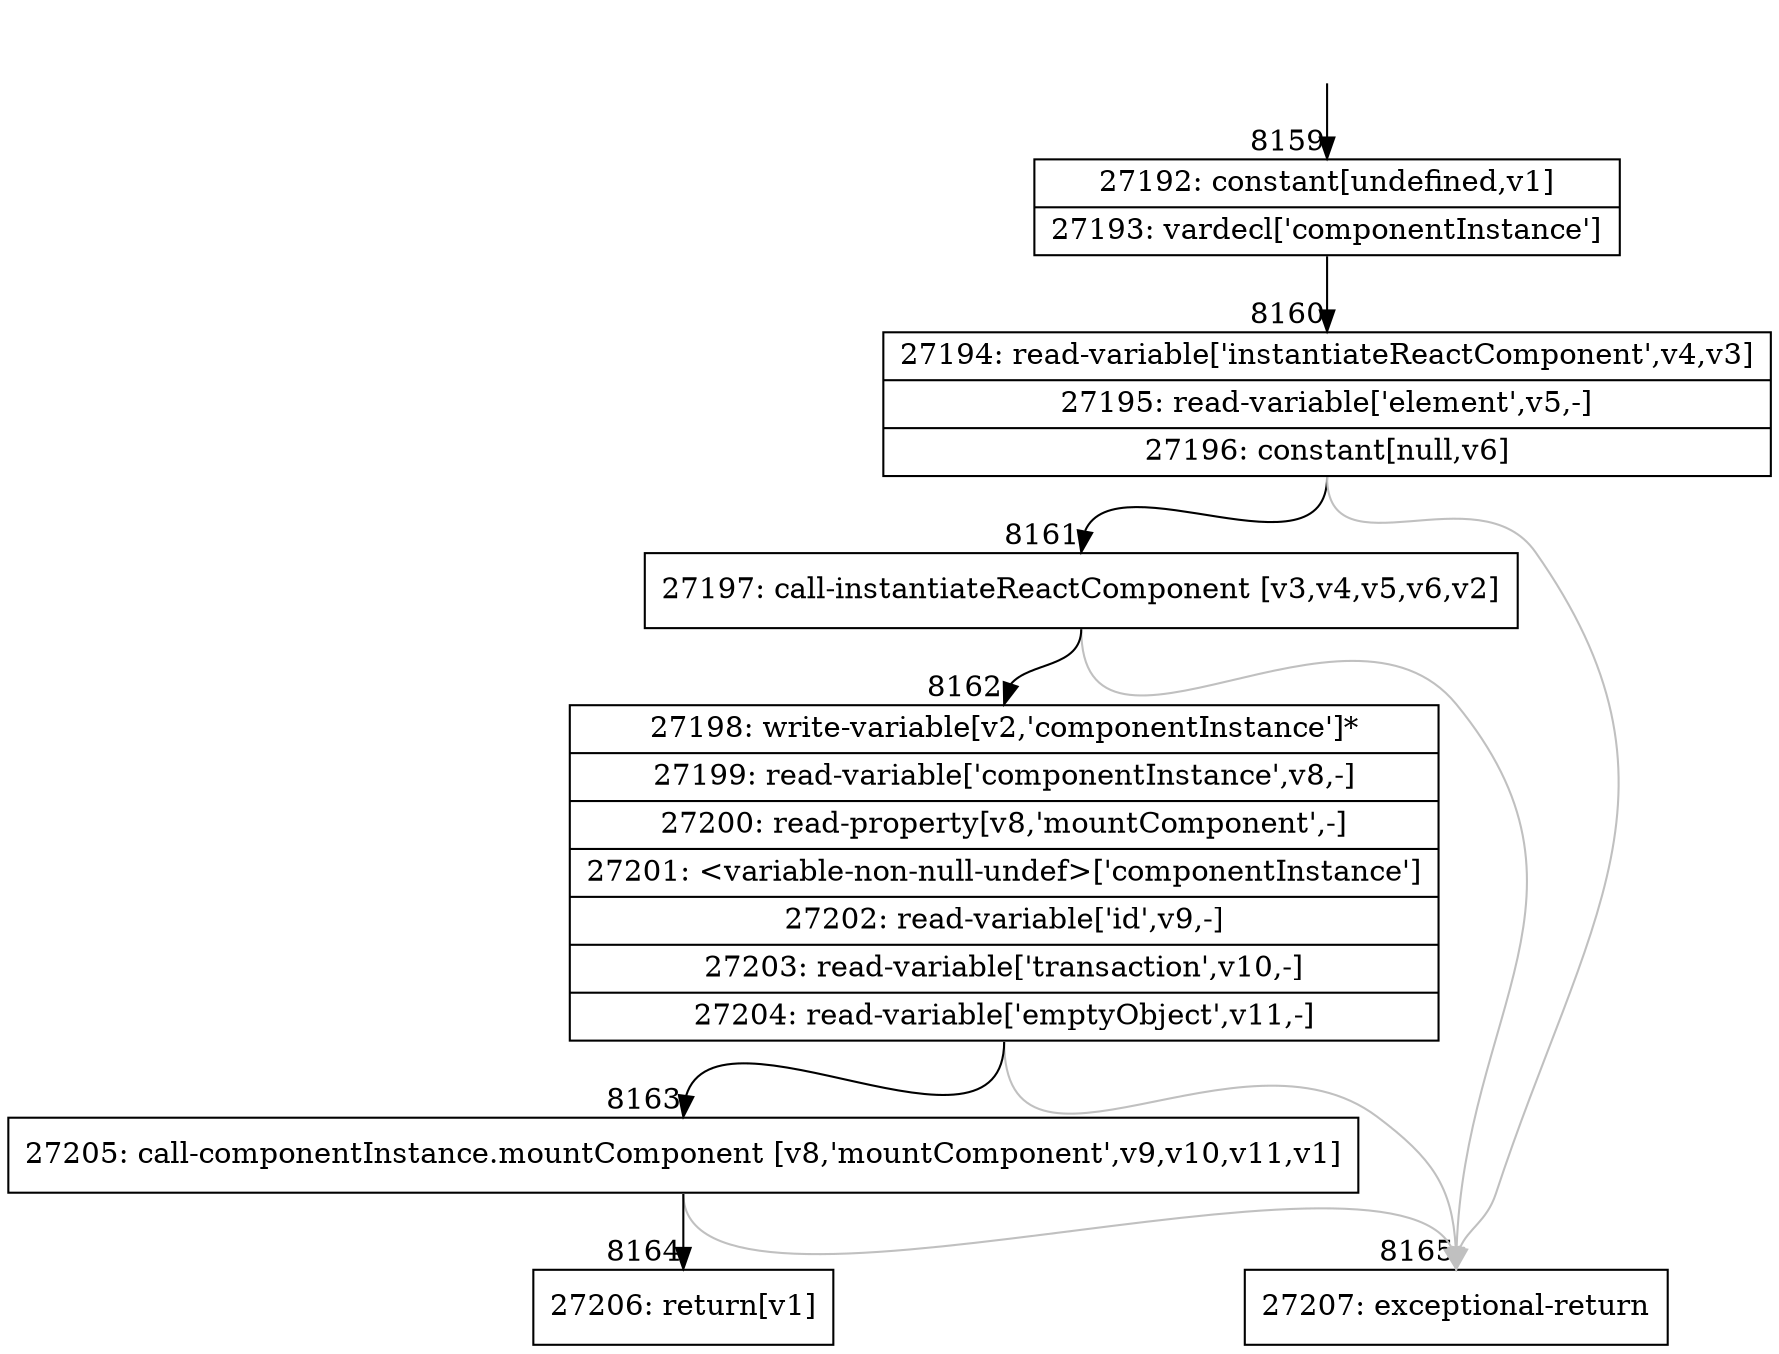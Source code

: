 digraph {
rankdir="TD"
BB_entry598[shape=none,label=""];
BB_entry598 -> BB8159 [tailport=s, headport=n, headlabel="    8159"]
BB8159 [shape=record label="{27192: constant[undefined,v1]|27193: vardecl['componentInstance']}" ] 
BB8159 -> BB8160 [tailport=s, headport=n, headlabel="      8160"]
BB8160 [shape=record label="{27194: read-variable['instantiateReactComponent',v4,v3]|27195: read-variable['element',v5,-]|27196: constant[null,v6]}" ] 
BB8160 -> BB8161 [tailport=s, headport=n, headlabel="      8161"]
BB8160 -> BB8165 [tailport=s, headport=n, color=gray, headlabel="      8165"]
BB8161 [shape=record label="{27197: call-instantiateReactComponent [v3,v4,v5,v6,v2]}" ] 
BB8161 -> BB8162 [tailport=s, headport=n, headlabel="      8162"]
BB8161 -> BB8165 [tailport=s, headport=n, color=gray]
BB8162 [shape=record label="{27198: write-variable[v2,'componentInstance']*|27199: read-variable['componentInstance',v8,-]|27200: read-property[v8,'mountComponent',-]|27201: \<variable-non-null-undef\>['componentInstance']|27202: read-variable['id',v9,-]|27203: read-variable['transaction',v10,-]|27204: read-variable['emptyObject',v11,-]}" ] 
BB8162 -> BB8163 [tailport=s, headport=n, headlabel="      8163"]
BB8162 -> BB8165 [tailport=s, headport=n, color=gray]
BB8163 [shape=record label="{27205: call-componentInstance.mountComponent [v8,'mountComponent',v9,v10,v11,v1]}" ] 
BB8163 -> BB8164 [tailport=s, headport=n, headlabel="      8164"]
BB8163 -> BB8165 [tailport=s, headport=n, color=gray]
BB8164 [shape=record label="{27206: return[v1]}" ] 
BB8165 [shape=record label="{27207: exceptional-return}" ] 
//#$~ 14346
}
